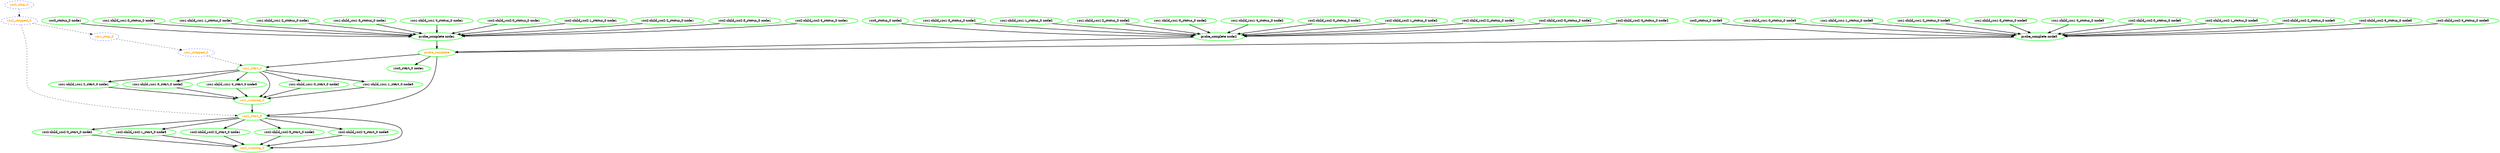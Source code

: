 digraph "g" {
	size = "30,30"
"probe_complete" [ style=bold color="green" fontcolor="orange" ]
"probe_complete node1" [ style=bold color="green" fontcolor="black" ]
"rsc0_status_0 node1" [ style=bold color="green" fontcolor="black" ]
"rsc1:child_rsc1:0_status_0 node1" [ style=bold color="green" fontcolor="black" ]
"rsc1:child_rsc1:1_status_0 node1" [ style=bold color="green" fontcolor="black" ]
"rsc1:child_rsc1:2_status_0 node1" [ style=bold color="green" fontcolor="black" ]
"rsc1:child_rsc1:3_status_0 node1" [ style=bold color="green" fontcolor="black" ]
"rsc1:child_rsc1:4_status_0 node1" [ style=bold color="green" fontcolor="black" ]
"rsc2:child_rsc2:0_status_0 node1" [ style=bold color="green" fontcolor="black" ]
"rsc2:child_rsc2:1_status_0 node1" [ style=bold color="green" fontcolor="black" ]
"rsc2:child_rsc2:2_status_0 node1" [ style=bold color="green" fontcolor="black" ]
"rsc2:child_rsc2:3_status_0 node1" [ style=bold color="green" fontcolor="black" ]
"rsc2:child_rsc2:4_status_0 node1" [ style=bold color="green" fontcolor="black" ]
"probe_complete node2" [ style=bold color="green" fontcolor="black" ]
"rsc0_status_0 node2" [ style=bold color="green" fontcolor="black" ]
"rsc1:child_rsc1:0_status_0 node2" [ style=bold color="green" fontcolor="black" ]
"rsc1:child_rsc1:1_status_0 node2" [ style=bold color="green" fontcolor="black" ]
"rsc1:child_rsc1:2_status_0 node2" [ style=bold color="green" fontcolor="black" ]
"rsc1:child_rsc1:3_status_0 node2" [ style=bold color="green" fontcolor="black" ]
"rsc1:child_rsc1:4_status_0 node2" [ style=bold color="green" fontcolor="black" ]
"rsc2:child_rsc2:0_status_0 node2" [ style=bold color="green" fontcolor="black" ]
"rsc2:child_rsc2:1_status_0 node2" [ style=bold color="green" fontcolor="black" ]
"rsc2:child_rsc2:2_status_0 node2" [ style=bold color="green" fontcolor="black" ]
"rsc2:child_rsc2:3_status_0 node2" [ style=bold color="green" fontcolor="black" ]
"rsc2:child_rsc2:4_status_0 node2" [ style=bold color="green" fontcolor="black" ]
"probe_complete node3" [ style=bold color="green" fontcolor="black" ]
"rsc0_status_0 node3" [ style=bold color="green" fontcolor="black" ]
"rsc1:child_rsc1:0_status_0 node3" [ style=bold color="green" fontcolor="black" ]
"rsc1:child_rsc1:1_status_0 node3" [ style=bold color="green" fontcolor="black" ]
"rsc1:child_rsc1:2_status_0 node3" [ style=bold color="green" fontcolor="black" ]
"rsc1:child_rsc1:3_status_0 node3" [ style=bold color="green" fontcolor="black" ]
"rsc1:child_rsc1:4_status_0 node3" [ style=bold color="green" fontcolor="black" ]
"rsc2:child_rsc2:0_status_0 node3" [ style=bold color="green" fontcolor="black" ]
"rsc2:child_rsc2:1_status_0 node3" [ style=bold color="green" fontcolor="black" ]
"rsc2:child_rsc2:2_status_0 node3" [ style=bold color="green" fontcolor="black" ]
"rsc2:child_rsc2:3_status_0 node3" [ style=bold color="green" fontcolor="black" ]
"rsc2:child_rsc2:4_status_0 node3" [ style=bold color="green" fontcolor="black" ]
"rsc0_start_0 node1" [ style=bold color="green" fontcolor="black" ]
"rsc1:child_rsc1:0_start_0 node2" [ style=bold color="green" fontcolor="black" ]
"rsc1:child_rsc1:1_start_0 node3" [ style=bold color="green" fontcolor="black" ]
"rsc1:child_rsc1:2_start_0 node1" [ style=bold color="green" fontcolor="black" ]
"rsc1:child_rsc1:3_start_0 node2" [ style=bold color="green" fontcolor="black" ]
"rsc1:child_rsc1:4_start_0 node3" [ style=bold color="green" fontcolor="black" ]
"rsc1_start_0" [ style=bold color="green" fontcolor="orange" ]
"rsc1_running_0" [ style=bold color="green" fontcolor="orange" ]
"rsc1_stop_0" [ style="dashed" color="blue" fontcolor="orange" ]
"rsc1_stopped_0" [ style="dashed" color="blue" fontcolor="orange" ]
"rsc2:child_rsc2:0_start_0 node2" [ style=bold color="green" fontcolor="black" ]
"rsc2:child_rsc2:1_start_0 node3" [ style=bold color="green" fontcolor="black" ]
"rsc2:child_rsc2:2_start_0 node1" [ style=bold color="green" fontcolor="black" ]
"rsc2:child_rsc2:3_start_0 node2" [ style=bold color="green" fontcolor="black" ]
"rsc2:child_rsc2:4_start_0 node3" [ style=bold color="green" fontcolor="black" ]
"rsc2_start_0" [ style=bold color="green" fontcolor="orange" ]
"rsc2_running_0" [ style=bold color="green" fontcolor="orange" ]
"rsc2_stop_0" [ style="dashed" color="blue" fontcolor="orange" ]
"rsc2_stopped_0" [ style="dashed" color="blue" fontcolor="orange" ]
"probe_complete node1" -> "probe_complete" [ style = bold]
"probe_complete node2" -> "probe_complete" [ style = bold]
"probe_complete node3" -> "probe_complete" [ style = bold]
"rsc0_status_0 node1" -> "probe_complete node1" [ style = bold]
"rsc1:child_rsc1:0_status_0 node1" -> "probe_complete node1" [ style = bold]
"rsc1:child_rsc1:1_status_0 node1" -> "probe_complete node1" [ style = bold]
"rsc1:child_rsc1:2_status_0 node1" -> "probe_complete node1" [ style = bold]
"rsc1:child_rsc1:3_status_0 node1" -> "probe_complete node1" [ style = bold]
"rsc1:child_rsc1:4_status_0 node1" -> "probe_complete node1" [ style = bold]
"rsc2:child_rsc2:0_status_0 node1" -> "probe_complete node1" [ style = bold]
"rsc2:child_rsc2:1_status_0 node1" -> "probe_complete node1" [ style = bold]
"rsc2:child_rsc2:2_status_0 node1" -> "probe_complete node1" [ style = bold]
"rsc2:child_rsc2:3_status_0 node1" -> "probe_complete node1" [ style = bold]
"rsc2:child_rsc2:4_status_0 node1" -> "probe_complete node1" [ style = bold]
"rsc0_status_0 node2" -> "probe_complete node2" [ style = bold]
"rsc1:child_rsc1:0_status_0 node2" -> "probe_complete node2" [ style = bold]
"rsc1:child_rsc1:1_status_0 node2" -> "probe_complete node2" [ style = bold]
"rsc1:child_rsc1:2_status_0 node2" -> "probe_complete node2" [ style = bold]
"rsc1:child_rsc1:3_status_0 node2" -> "probe_complete node2" [ style = bold]
"rsc1:child_rsc1:4_status_0 node2" -> "probe_complete node2" [ style = bold]
"rsc2:child_rsc2:0_status_0 node2" -> "probe_complete node2" [ style = bold]
"rsc2:child_rsc2:1_status_0 node2" -> "probe_complete node2" [ style = bold]
"rsc2:child_rsc2:2_status_0 node2" -> "probe_complete node2" [ style = bold]
"rsc2:child_rsc2:3_status_0 node2" -> "probe_complete node2" [ style = bold]
"rsc2:child_rsc2:4_status_0 node2" -> "probe_complete node2" [ style = bold]
"rsc0_status_0 node3" -> "probe_complete node3" [ style = bold]
"rsc1:child_rsc1:0_status_0 node3" -> "probe_complete node3" [ style = bold]
"rsc1:child_rsc1:1_status_0 node3" -> "probe_complete node3" [ style = bold]
"rsc1:child_rsc1:2_status_0 node3" -> "probe_complete node3" [ style = bold]
"rsc1:child_rsc1:3_status_0 node3" -> "probe_complete node3" [ style = bold]
"rsc1:child_rsc1:4_status_0 node3" -> "probe_complete node3" [ style = bold]
"rsc2:child_rsc2:0_status_0 node3" -> "probe_complete node3" [ style = bold]
"rsc2:child_rsc2:1_status_0 node3" -> "probe_complete node3" [ style = bold]
"rsc2:child_rsc2:2_status_0 node3" -> "probe_complete node3" [ style = bold]
"rsc2:child_rsc2:3_status_0 node3" -> "probe_complete node3" [ style = bold]
"rsc2:child_rsc2:4_status_0 node3" -> "probe_complete node3" [ style = bold]
"probe_complete" -> "rsc0_start_0 node1" [ style = bold]
"rsc1_start_0" -> "rsc1:child_rsc1:0_start_0 node2" [ style = bold]
"rsc1_start_0" -> "rsc1:child_rsc1:1_start_0 node3" [ style = bold]
"rsc1_start_0" -> "rsc1:child_rsc1:2_start_0 node1" [ style = bold]
"rsc1_start_0" -> "rsc1:child_rsc1:3_start_0 node2" [ style = bold]
"rsc1_start_0" -> "rsc1:child_rsc1:4_start_0 node3" [ style = bold]
"probe_complete" -> "rsc1_start_0" [ style = bold]
"rsc1_stopped_0" -> "rsc1_start_0" [ style = dashed]
"rsc1:child_rsc1:0_start_0 node2" -> "rsc1_running_0" [ style = bold]
"rsc1:child_rsc1:1_start_0 node3" -> "rsc1_running_0" [ style = bold]
"rsc1:child_rsc1:2_start_0 node1" -> "rsc1_running_0" [ style = bold]
"rsc1:child_rsc1:3_start_0 node2" -> "rsc1_running_0" [ style = bold]
"rsc1:child_rsc1:4_start_0 node3" -> "rsc1_running_0" [ style = bold]
"rsc1_start_0" -> "rsc1_running_0" [ style = bold]
"rsc2_stopped_0" -> "rsc1_stop_0" [ style = dashed]
"rsc1_stop_0" -> "rsc1_stopped_0" [ style = dashed]
"rsc2_start_0" -> "rsc2:child_rsc2:0_start_0 node2" [ style = bold]
"rsc2_start_0" -> "rsc2:child_rsc2:1_start_0 node3" [ style = bold]
"rsc2_start_0" -> "rsc2:child_rsc2:2_start_0 node1" [ style = bold]
"rsc2_start_0" -> "rsc2:child_rsc2:3_start_0 node2" [ style = bold]
"rsc2_start_0" -> "rsc2:child_rsc2:4_start_0 node3" [ style = bold]
"probe_complete" -> "rsc2_start_0" [ style = bold]
"rsc1_running_0" -> "rsc2_start_0" [ style = bold]
"rsc2_stopped_0" -> "rsc2_start_0" [ style = dashed]
"rsc2:child_rsc2:0_start_0 node2" -> "rsc2_running_0" [ style = bold]
"rsc2:child_rsc2:1_start_0 node3" -> "rsc2_running_0" [ style = bold]
"rsc2:child_rsc2:2_start_0 node1" -> "rsc2_running_0" [ style = bold]
"rsc2:child_rsc2:3_start_0 node2" -> "rsc2_running_0" [ style = bold]
"rsc2:child_rsc2:4_start_0 node3" -> "rsc2_running_0" [ style = bold]
"rsc2_start_0" -> "rsc2_running_0" [ style = bold]
"rsc2_stop_0" -> "rsc2_stopped_0" [ style = dashed]
}
